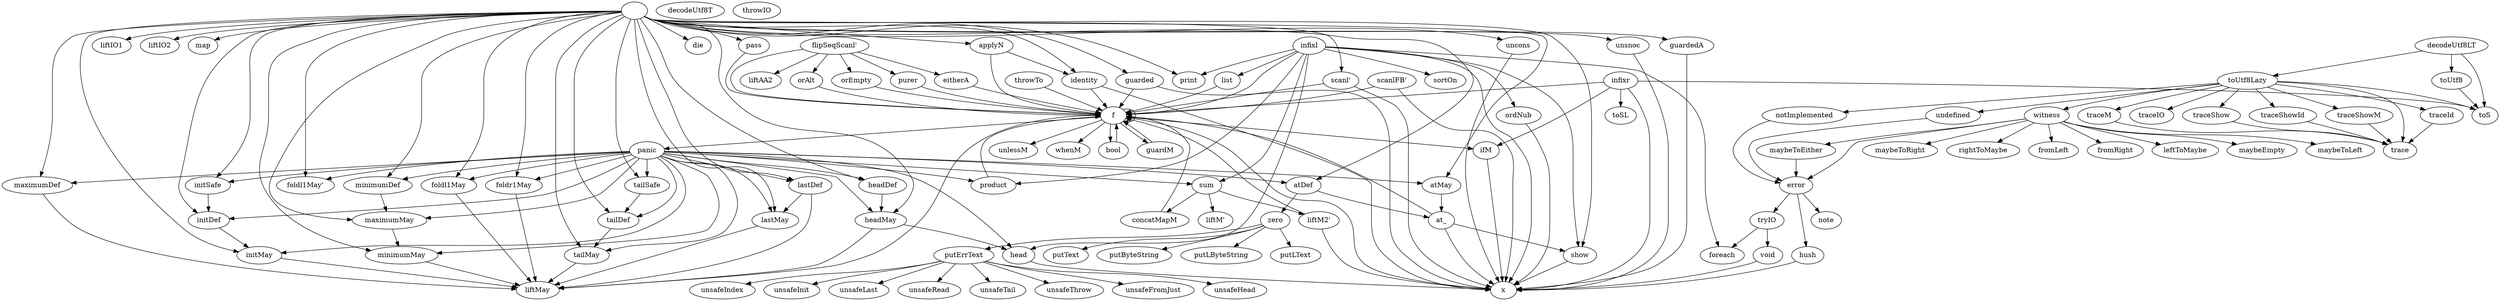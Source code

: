 strict digraph deps {
"applyN" [style=solid];
"atDef" [style=solid];
"atMay" [style=solid];
"at_" [style=solid];
"bool" [style=solid];
"concatMapM" [style=solid];
"decodeUtf8LT" [style=solid];
"decodeUtf8T" [style=solid];
"die" [style=solid];
"eitherA" [style=solid];
"error" [style=solid];
"f" [style=solid];
"flipSeqScanl\'" [style=solid];
"foldl1May" [style=solid];
"foldl1May\'" [style=solid];
"foldr1May" [style=solid];
"foreach" [style=solid];
"fromLeft" [style=solid];
"fromRight" [style=solid];
"guardM" [style=solid];
"guarded" [style=solid];
"guardedA" [style=solid];
"head" [style=solid];
"headDef" [style=solid];
"headMay" [style=solid];
"hush" [style=solid];
"identity" [style=solid];
"ifM" [style=solid];
"infixl" [style=solid];
"infixr" [style=solid];
"initDef" [style=solid];
"initMay" [style=solid];
"initSafe" [style=solid];
"lastDef" [style=solid];
"lastMay" [style=solid];
"leftToMaybe" [style=solid];
"liftAA2" [style=solid];
"liftIO1" [style=solid];
"liftIO2" [style=solid];
"liftM2\'" [style=solid];
"liftM\'" [style=solid];
"liftMay" [style=solid];
"list" [style=solid];
"map" [style=solid];
"maximumDef" [style=solid];
"maximumMay" [style=solid];
"maybeEmpty" [style=solid];
"maybeToEither" [style=solid];
"maybeToLeft" [style=solid];
"maybeToRight" [style=solid];
"minimumDef" [style=solid];
"minimumMay" [style=solid];
"notImplemented" [style=solid];
"note" [style=solid];
"orAlt" [style=solid];
"orEmpty" [style=solid];
"ordNub" [style=solid];
"panic" [style=solid];
"pass" [style=solid];
"print" [style=solid];
"product" [style=solid];
"purer" [style=solid];
"putByteString" [style=solid];
"putErrText" [style=solid];
"putLByteString" [style=solid];
"putLText" [style=solid];
"putText" [style=solid];
"rightToMaybe" [style=solid];
"scanlFB\'" [style=solid];
"scanl\'" [style=solid];
"show" [style=solid];
"sortOn" [style=solid];
"sum" [style=solid];
"tailDef" [style=solid];
"tailMay" [style=solid];
"tailSafe" [style=solid];
"throwIO" [style=solid];
"throwTo" [style=solid];
"toS" [style=solid];
"toSL" [style=solid];
"toUtf8" [style=solid];
"toUtf8Lazy" [style=solid];
"trace" [style=solid];
"traceIO" [style=solid];
"traceId" [style=solid];
"traceM" [style=solid];
"traceShow" [style=solid];
"traceShowId" [style=solid];
"traceShowM" [style=solid];
"tryIO" [style=solid];
"uncons" [style=solid];
"undefined" [style=solid];
"unlessM" [style=solid];
"unsafeFromJust" [style=solid];
"unsafeHead" [style=solid];
"unsafeIndex" [style=solid];
"unsafeInit" [style=solid];
"unsafeLast" [style=solid];
"unsafeRead" [style=solid];
"unsafeTail" [style=solid];
"unsafeThrow" [style=solid];
"unsnoc" [style=solid];
"void" [style=solid];
"whenM" [style=solid];
"witness" [style=solid];
"x" [style=solid];
"zero" [style=solid];
"" -> "applyN";
"" -> "atDef";
"" -> "atMay";
"" -> "die";
"" -> "foldl1May";
"" -> "foldl1May\'";
"" -> "foldr1May";
"" -> "guarded";
"" -> "guardedA";
"" -> "headDef";
"" -> "headMay";
"" -> "identity";
"" -> "initDef";
"" -> "initMay";
"" -> "initSafe";
"" -> "lastDef";
"" -> "lastMay";
"" -> "liftIO1";
"" -> "liftIO2";
"" -> "map";
"" -> "maximumDef";
"" -> "maximumMay";
"" -> "minimumDef";
"" -> "minimumMay";
"" -> "pass";
"" -> "print";
"" -> "scanl\'";
"" -> "show";
"" -> "tailDef";
"" -> "tailMay";
"" -> "tailSafe";
"" -> "uncons";
"" -> "unsnoc";
"applyN" -> "f";
"applyN" -> "identity";
"atDef" -> "at_";
"atDef" -> "zero";
"atMay" -> "at_";
"at_" -> "f";
"at_" -> "show";
"at_" -> "x";
"bool" -> "f";
"concatMapM" -> "f";
"decodeUtf8LT" -> "toS";
"decodeUtf8LT" -> "toUtf8";
"decodeUtf8LT" -> "toUtf8Lazy";
"eitherA" -> "f";
"error" -> "hush";
"error" -> "note";
"error" -> "tryIO";
"f" -> "bool";
"f" -> "f";
"f" -> "guardM";
"f" -> "ifM";
"f" -> "panic";
"f" -> "unlessM";
"f" -> "whenM";
"f" -> "x";
"flipSeqScanl\'" -> "eitherA";
"flipSeqScanl\'" -> "f";
"flipSeqScanl\'" -> "liftAA2";
"flipSeqScanl\'" -> "orAlt";
"flipSeqScanl\'" -> "orEmpty";
"flipSeqScanl\'" -> "purer";
"foldl1May" -> "liftMay";
"foldr1May" -> "liftMay";
"guardM" -> "f";
"guarded" -> "f";
"guarded" -> "x";
"guardedA" -> "x";
"head" -> "x";
"headDef" -> "headMay";
"headMay" -> "head";
"headMay" -> "liftMay";
"hush" -> "x";
"identity" -> "f";
"identity" -> "x";
"ifM" -> "x";
"infixl" -> "f";
"infixl" -> "foreach";
"infixl" -> "head";
"infixl" -> "list";
"infixl" -> "ordNub";
"infixl" -> "print";
"infixl" -> "product";
"infixl" -> "show";
"infixl" -> "sortOn";
"infixl" -> "sum";
"infixl" -> "x";
"infixr" -> "f";
"infixr" -> "ifM";
"infixr" -> "toS";
"infixr" -> "toSL";
"infixr" -> "x";
"initDef" -> "initMay";
"initMay" -> "liftMay";
"initSafe" -> "initDef";
"lastDef" -> "lastMay";
"lastDef" -> "liftMay";
"lastMay" -> "liftMay";
"liftM2\'" -> "f";
"liftM2\'" -> "x";
"liftMay" -> "f";
"list" -> "f";
"maximumDef" -> "liftMay";
"maximumMay" -> "minimumMay";
"maybeToEither" -> "error";
"minimumDef" -> "maximumMay";
"minimumMay" -> "liftMay";
"notImplemented" -> "error";
"orAlt" -> "f";
"orEmpty" -> "f";
"ordNub" -> "x";
"panic" -> "atDef";
"panic" -> "atMay";
"panic" -> "foldl1May";
"panic" -> "foldl1May\'";
"panic" -> "foldr1May";
"panic" -> "head";
"panic" -> "headDef";
"panic" -> "headMay";
"panic" -> "initDef";
"panic" -> "initMay";
"panic" -> "initSafe";
"panic" -> "lastDef";
"panic" -> "lastMay";
"panic" -> "maximumDef";
"panic" -> "maximumMay";
"panic" -> "minimumDef";
"panic" -> "minimumMay";
"panic" -> "product";
"panic" -> "sum";
"panic" -> "tailDef";
"panic" -> "tailMay";
"panic" -> "tailSafe";
"pass" -> "f";
"product" -> "f";
"purer" -> "f";
"putErrText" -> "unsafeFromJust";
"putErrText" -> "unsafeHead";
"putErrText" -> "unsafeIndex";
"putErrText" -> "unsafeInit";
"putErrText" -> "unsafeLast";
"putErrText" -> "unsafeRead";
"putErrText" -> "unsafeTail";
"putErrText" -> "unsafeThrow";
"scanlFB\'" -> "f";
"scanlFB\'" -> "x";
"scanl\'" -> "f";
"scanl\'" -> "x";
"show" -> "x";
"sum" -> "concatMapM";
"sum" -> "liftM2\'";
"sum" -> "liftM\'";
"tailDef" -> "tailMay";
"tailMay" -> "liftMay";
"tailSafe" -> "tailDef";
"throwTo" -> "f";
"toUtf8" -> "toS";
"toUtf8Lazy" -> "notImplemented";
"toUtf8Lazy" -> "toS";
"toUtf8Lazy" -> "trace";
"toUtf8Lazy" -> "traceIO";
"toUtf8Lazy" -> "traceId";
"toUtf8Lazy" -> "traceM";
"toUtf8Lazy" -> "traceShow";
"toUtf8Lazy" -> "traceShowId";
"toUtf8Lazy" -> "traceShowM";
"toUtf8Lazy" -> "undefined";
"toUtf8Lazy" -> "witness";
"traceId" -> "trace";
"traceM" -> "trace";
"traceShow" -> "trace";
"traceShowId" -> "trace";
"traceShowM" -> "trace";
"tryIO" -> "foreach";
"tryIO" -> "void";
"uncons" -> "x";
"undefined" -> "error";
"unsnoc" -> "x";
"void" -> "x";
"witness" -> "error";
"witness" -> "fromLeft";
"witness" -> "fromRight";
"witness" -> "leftToMaybe";
"witness" -> "maybeEmpty";
"witness" -> "maybeToEither";
"witness" -> "maybeToLeft";
"witness" -> "maybeToRight";
"witness" -> "rightToMaybe";
"zero" -> "putByteString";
"zero" -> "putErrText";
"zero" -> "putLByteString";
"zero" -> "putLText";
"zero" -> "putText";
}
